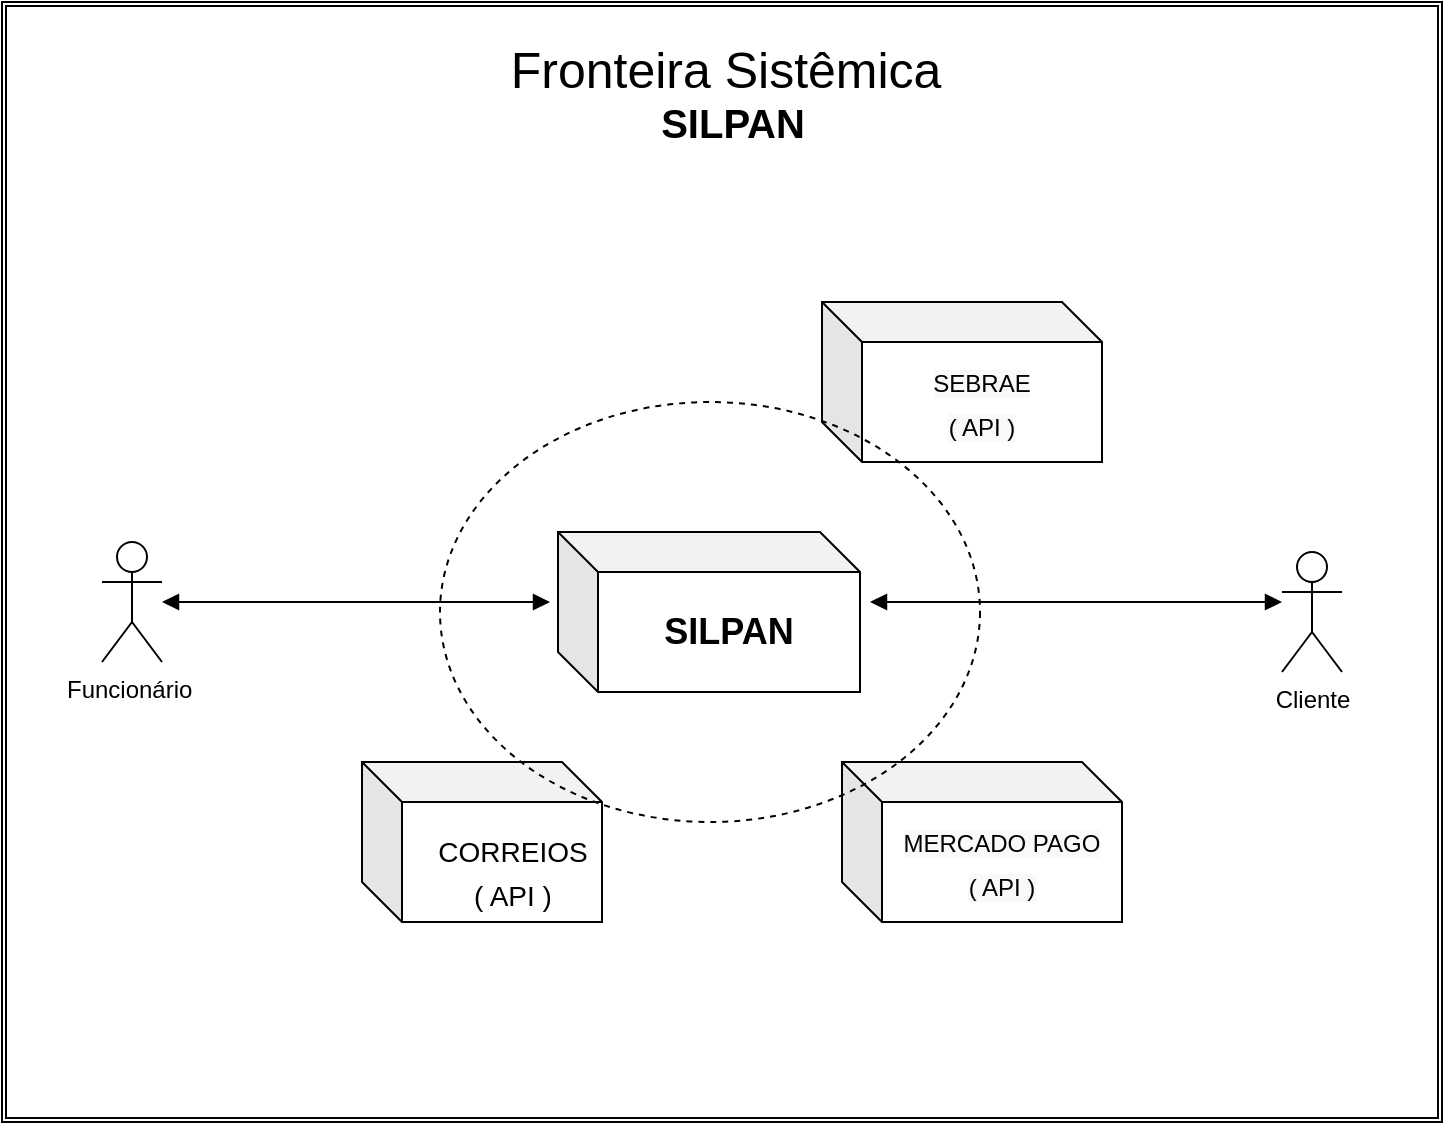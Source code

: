 <mxfile version="14.5.1" type="device"><diagram id="NyGqlk8YTMZIfPuPTENb" name="Página-1"><mxGraphModel dx="1024" dy="1761" grid="1" gridSize="10" guides="1" tooltips="1" connect="1" arrows="1" fold="1" page="1" pageScale="1" pageWidth="827" pageHeight="1169" math="0" shadow="0"><root><mxCell id="0"/><mxCell id="1" parent="0"/><mxCell id="cZQxjGq23_7FsvMedemq-21" value="" style="shape=ext;double=1;rounded=0;whiteSpace=wrap;html=1;sketch=0;fillColor=none;fontSize=12;" parent="1" vertex="1"><mxGeometry x="60" y="-40" width="720" height="560" as="geometry"/></mxCell><mxCell id="cZQxjGq23_7FsvMedemq-2" value="" style="ellipse;whiteSpace=wrap;html=1;dashed=1;sketch=0;fillColor=none;" parent="1" vertex="1"><mxGeometry x="279" y="160" width="270" height="210" as="geometry"/></mxCell><mxCell id="cZQxjGq23_7FsvMedemq-9" style="edgeStyle=orthogonalEdgeStyle;rounded=0;orthogonalLoop=1;jettySize=auto;html=1;endArrow=block;endFill=1;startArrow=block;startFill=1;" parent="1" source="cZQxjGq23_7FsvMedemq-3" edge="1"><mxGeometry relative="1" as="geometry"><mxPoint x="334.0" y="260" as="targetPoint"/></mxGeometry></mxCell><mxCell id="cZQxjGq23_7FsvMedemq-3" value="Funcionário&amp;nbsp;" style="shape=umlActor;verticalLabelPosition=bottom;verticalAlign=top;html=1;outlineConnect=0;" parent="1" vertex="1"><mxGeometry x="110" y="230" width="30" height="60" as="geometry"/></mxCell><mxCell id="cZQxjGq23_7FsvMedemq-10" style="edgeStyle=orthogonalEdgeStyle;rounded=0;orthogonalLoop=1;jettySize=auto;html=1;entryX=1;entryY=0.5;entryDx=0;entryDy=0;startArrow=block;startFill=1;endArrow=block;endFill=1;" parent="1" source="cZQxjGq23_7FsvMedemq-4" edge="1"><mxGeometry relative="1" as="geometry"><mxPoint x="494.0" y="260" as="targetPoint"/><Array as="points"><mxPoint x="680" y="260"/><mxPoint x="680" y="260"/></Array></mxGeometry></mxCell><mxCell id="cZQxjGq23_7FsvMedemq-4" value="Cliente" style="shape=umlActor;verticalLabelPosition=bottom;verticalAlign=top;html=1;outlineConnect=0;" parent="1" vertex="1"><mxGeometry x="700" y="235" width="30" height="60" as="geometry"/></mxCell><mxCell id="cZQxjGq23_7FsvMedemq-20" value="&lt;span style=&quot;font-weight: normal&quot;&gt;&lt;font style=&quot;font-size: 25px&quot;&gt;Fronteira Sistêmica&amp;nbsp;&lt;/font&gt;&lt;/span&gt;&lt;br style=&quot;font-size: 20px&quot;&gt;SILPAN" style="text;html=1;align=center;verticalAlign=middle;resizable=0;points=[];autosize=1;fontStyle=1;fontSize=20;" parent="1" vertex="1"><mxGeometry x="305" y="-20" width="240" height="50" as="geometry"/></mxCell><mxCell id="cZQxjGq23_7FsvMedemq-23" value="&lt;b&gt;SILPAN&lt;/b&gt;" style="shape=cube;whiteSpace=wrap;html=1;boundedLbl=1;backgroundOutline=1;darkOpacity=0.05;darkOpacity2=0.1;sketch=0;fillColor=none;fontSize=18;rotation=0;" parent="1" vertex="1"><mxGeometry x="338" y="225" width="151" height="80" as="geometry"/></mxCell><mxCell id="cZQxjGq23_7FsvMedemq-24" value="&#10;&#10;&lt;span style=&quot;color: rgb(0, 0, 0); font-family: helvetica; font-size: 12px; font-style: normal; font-weight: 400; letter-spacing: normal; text-align: center; text-indent: 0px; text-transform: none; word-spacing: 0px; background-color: rgb(248, 249, 250); display: inline; float: none;&quot;&gt;MERCADO PAGO&lt;/span&gt;&lt;br style=&quot;color: rgb(0, 0, 0); font-family: helvetica; font-size: 12px; font-style: normal; font-weight: 400; letter-spacing: normal; text-align: center; text-indent: 0px; text-transform: none; word-spacing: 0px; background-color: rgb(248, 249, 250);&quot;&gt;&lt;span style=&quot;color: rgb(0, 0, 0); font-family: helvetica; font-size: 12px; font-style: normal; font-weight: 400; letter-spacing: normal; text-align: center; text-indent: 0px; text-transform: none; word-spacing: 0px; background-color: rgb(248, 249, 250); display: inline; float: none;&quot;&gt;( API )&lt;/span&gt;&#10;&#10;" style="shape=cube;whiteSpace=wrap;html=1;boundedLbl=1;backgroundOutline=1;darkOpacity=0.05;darkOpacity2=0.1;sketch=0;fillColor=none;fontSize=18;" parent="1" vertex="1"><mxGeometry x="480" y="340" width="140" height="80" as="geometry"/></mxCell><mxCell id="cZQxjGq23_7FsvMedemq-25" value="&lt;span style=&quot;color: rgba(0 , 0 , 0 , 0) ; font-family: monospace ; font-size: 0px&quot;&gt;aaaaaa&lt;/span&gt;" style="shape=cube;whiteSpace=wrap;html=1;boundedLbl=1;backgroundOutline=1;darkOpacity=0.05;darkOpacity2=0.1;sketch=0;fillColor=none;fontSize=18;" parent="1" vertex="1"><mxGeometry x="240" y="340" width="120" height="80" as="geometry"/></mxCell><mxCell id="cZQxjGq23_7FsvMedemq-31" value="&lt;font style=&quot;font-size: 14px&quot;&gt;CORREIOS&lt;br&gt;( API )&lt;/font&gt;" style="text;html=1;align=center;verticalAlign=middle;resizable=0;points=[];autosize=1;fontSize=18;" parent="1" vertex="1"><mxGeometry x="270" y="370" width="90" height="50" as="geometry"/></mxCell><mxCell id="cZQxjGq23_7FsvMedemq-32" value="&lt;span style=&quot;color: rgb(0 , 0 , 0) ; font-family: &amp;#34;helvetica&amp;#34; ; font-size: 12px ; font-style: normal ; font-weight: 400 ; letter-spacing: normal ; text-align: center ; text-indent: 0px ; text-transform: none ; word-spacing: 0px ; background-color: rgb(248 , 249 , 250) ; display: inline ; float: none&quot;&gt;SEBRAE&lt;/span&gt;&lt;br style=&quot;color: rgb(0 , 0 , 0) ; font-family: &amp;#34;helvetica&amp;#34; ; font-size: 12px ; font-style: normal ; font-weight: 400 ; letter-spacing: normal ; text-align: center ; text-indent: 0px ; text-transform: none ; word-spacing: 0px ; background-color: rgb(248 , 249 , 250)&quot;&gt;&lt;span style=&quot;color: rgb(0 , 0 , 0) ; font-family: &amp;#34;helvetica&amp;#34; ; font-size: 12px ; font-style: normal ; font-weight: 400 ; letter-spacing: normal ; text-align: center ; text-indent: 0px ; text-transform: none ; word-spacing: 0px ; background-color: rgb(248 , 249 , 250) ; display: inline ; float: none&quot;&gt;( API )&lt;/span&gt;" style="shape=cube;whiteSpace=wrap;html=1;boundedLbl=1;backgroundOutline=1;darkOpacity=0.05;darkOpacity2=0.1;sketch=0;fillColor=none;fontSize=18;" parent="1" vertex="1"><mxGeometry x="470" y="110" width="140" height="80" as="geometry"/></mxCell></root></mxGraphModel></diagram></mxfile>